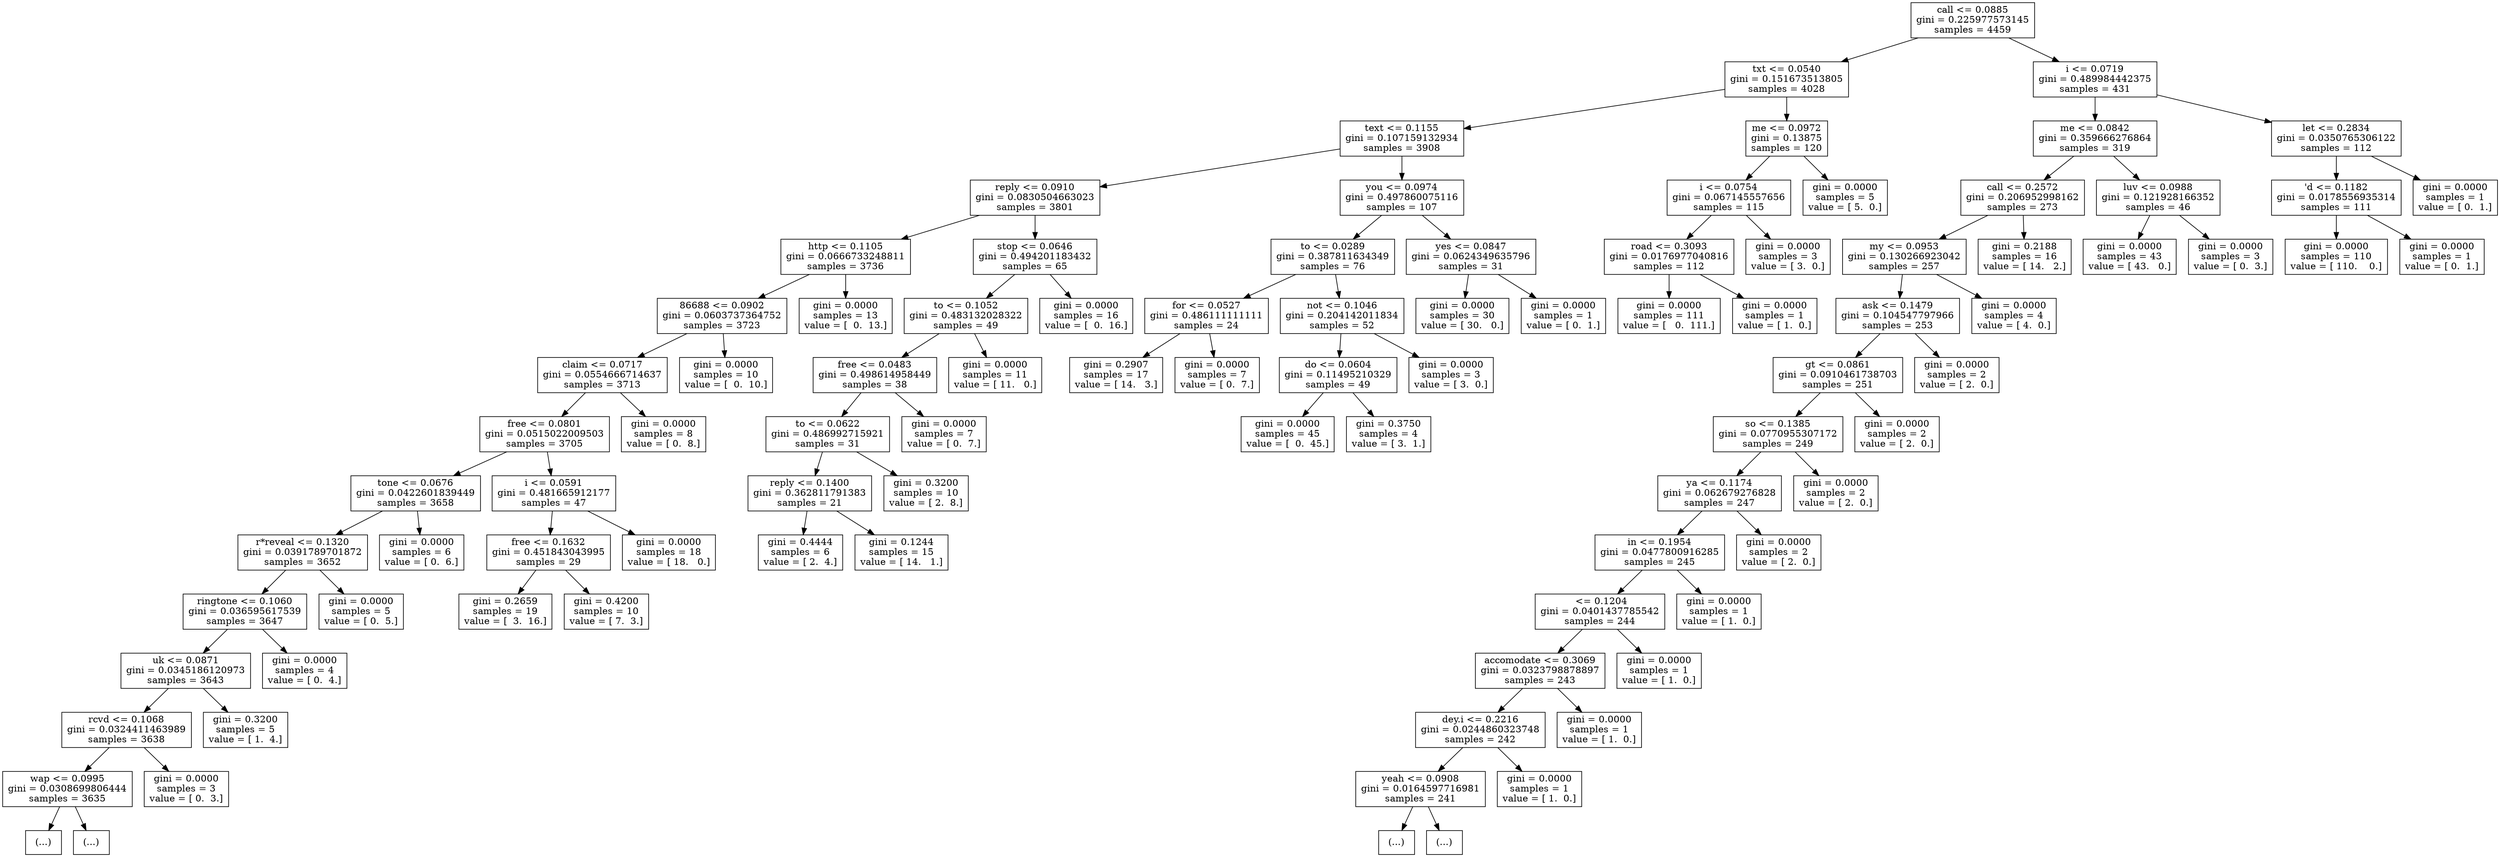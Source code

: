 digraph Tree {
0 [label="call <= 0.0885\ngini = 0.225977573145\nsamples = 4459", shape="box"] ;
1 [label="txt <= 0.0540\ngini = 0.151673513805\nsamples = 4028", shape="box"] ;
0 -> 1 ;
2 [label="text <= 0.1155\ngini = 0.107159132934\nsamples = 3908", shape="box"] ;
1 -> 2 ;
3 [label="reply <= 0.0910\ngini = 0.0830504663023\nsamples = 3801", shape="box"] ;
2 -> 3 ;
4 [label="http <= 0.1105\ngini = 0.0666733248811\nsamples = 3736", shape="box"] ;
3 -> 4 ;
5 [label="86688 <= 0.0902\ngini = 0.0603737364752\nsamples = 3723", shape="box"] ;
4 -> 5 ;
6 [label="claim <= 0.0717\ngini = 0.0554666714637\nsamples = 3713", shape="box"] ;
5 -> 6 ;
7 [label="free <= 0.0801\ngini = 0.0515022009503\nsamples = 3705", shape="box"] ;
6 -> 7 ;
8 [label="tone <= 0.0676\ngini = 0.0422601839449\nsamples = 3658", shape="box"] ;
7 -> 8 ;
9 [label="r*reveal <= 0.1320\ngini = 0.0391789701872\nsamples = 3652", shape="box"] ;
8 -> 9 ;
10 [label="ringtone <= 0.1060\ngini = 0.036595617539\nsamples = 3647", shape="box"] ;
9 -> 10 ;
11 [label="uk <= 0.0871\ngini = 0.0345186120973\nsamples = 3643", shape="box"] ;
10 -> 11 ;
12 [label="rcvd <= 0.1068\ngini = 0.0324411463989\nsamples = 3638", shape="box"] ;
11 -> 12 ;
13 [label="wap <= 0.0995\ngini = 0.0308699806444\nsamples = 3635", shape="box"] ;
12 -> 13 ;
14 [label="(...)", shape="box"] ;
13 -> 14 ;
103 [label="(...)", shape="box"] ;
13 -> 103 ;
104 [label="gini = 0.0000\nsamples = 3\nvalue = [ 0.  3.]", shape="box"] ;
12 -> 104 ;
105 [label="gini = 0.3200\nsamples = 5\nvalue = [ 1.  4.]", shape="box"] ;
11 -> 105 ;
106 [label="gini = 0.0000\nsamples = 4\nvalue = [ 0.  4.]", shape="box"] ;
10 -> 106 ;
107 [label="gini = 0.0000\nsamples = 5\nvalue = [ 0.  5.]", shape="box"] ;
9 -> 107 ;
108 [label="gini = 0.0000\nsamples = 6\nvalue = [ 0.  6.]", shape="box"] ;
8 -> 108 ;
109 [label="i <= 0.0591\ngini = 0.481665912177\nsamples = 47", shape="box"] ;
7 -> 109 ;
110 [label="free <= 0.1632\ngini = 0.451843043995\nsamples = 29", shape="box"] ;
109 -> 110 ;
111 [label="gini = 0.2659\nsamples = 19\nvalue = [  3.  16.]", shape="box"] ;
110 -> 111 ;
112 [label="gini = 0.4200\nsamples = 10\nvalue = [ 7.  3.]", shape="box"] ;
110 -> 112 ;
113 [label="gini = 0.0000\nsamples = 18\nvalue = [ 18.   0.]", shape="box"] ;
109 -> 113 ;
114 [label="gini = 0.0000\nsamples = 8\nvalue = [ 0.  8.]", shape="box"] ;
6 -> 114 ;
115 [label="gini = 0.0000\nsamples = 10\nvalue = [  0.  10.]", shape="box"] ;
5 -> 115 ;
116 [label="gini = 0.0000\nsamples = 13\nvalue = [  0.  13.]", shape="box"] ;
4 -> 116 ;
117 [label="stop <= 0.0646\ngini = 0.494201183432\nsamples = 65", shape="box"] ;
3 -> 117 ;
118 [label="to <= 0.1052\ngini = 0.483132028322\nsamples = 49", shape="box"] ;
117 -> 118 ;
119 [label="free <= 0.0483\ngini = 0.498614958449\nsamples = 38", shape="box"] ;
118 -> 119 ;
120 [label="to <= 0.0622\ngini = 0.486992715921\nsamples = 31", shape="box"] ;
119 -> 120 ;
121 [label="reply <= 0.1400\ngini = 0.362811791383\nsamples = 21", shape="box"] ;
120 -> 121 ;
122 [label="gini = 0.4444\nsamples = 6\nvalue = [ 2.  4.]", shape="box"] ;
121 -> 122 ;
123 [label="gini = 0.1244\nsamples = 15\nvalue = [ 14.   1.]", shape="box"] ;
121 -> 123 ;
124 [label="gini = 0.3200\nsamples = 10\nvalue = [ 2.  8.]", shape="box"] ;
120 -> 124 ;
125 [label="gini = 0.0000\nsamples = 7\nvalue = [ 0.  7.]", shape="box"] ;
119 -> 125 ;
126 [label="gini = 0.0000\nsamples = 11\nvalue = [ 11.   0.]", shape="box"] ;
118 -> 126 ;
127 [label="gini = 0.0000\nsamples = 16\nvalue = [  0.  16.]", shape="box"] ;
117 -> 127 ;
128 [label="you <= 0.0974\ngini = 0.497860075116\nsamples = 107", shape="box"] ;
2 -> 128 ;
129 [label="to <= 0.0289\ngini = 0.387811634349\nsamples = 76", shape="box"] ;
128 -> 129 ;
130 [label="for <= 0.0527\ngini = 0.486111111111\nsamples = 24", shape="box"] ;
129 -> 130 ;
131 [label="gini = 0.2907\nsamples = 17\nvalue = [ 14.   3.]", shape="box"] ;
130 -> 131 ;
132 [label="gini = 0.0000\nsamples = 7\nvalue = [ 0.  7.]", shape="box"] ;
130 -> 132 ;
133 [label="not <= 0.1046\ngini = 0.204142011834\nsamples = 52", shape="box"] ;
129 -> 133 ;
134 [label="do <= 0.0604\ngini = 0.11495210329\nsamples = 49", shape="box"] ;
133 -> 134 ;
135 [label="gini = 0.0000\nsamples = 45\nvalue = [  0.  45.]", shape="box"] ;
134 -> 135 ;
136 [label="gini = 0.3750\nsamples = 4\nvalue = [ 3.  1.]", shape="box"] ;
134 -> 136 ;
137 [label="gini = 0.0000\nsamples = 3\nvalue = [ 3.  0.]", shape="box"] ;
133 -> 137 ;
138 [label="yes <= 0.0847\ngini = 0.0624349635796\nsamples = 31", shape="box"] ;
128 -> 138 ;
139 [label="gini = 0.0000\nsamples = 30\nvalue = [ 30.   0.]", shape="box"] ;
138 -> 139 ;
140 [label="gini = 0.0000\nsamples = 1\nvalue = [ 0.  1.]", shape="box"] ;
138 -> 140 ;
141 [label="me <= 0.0972\ngini = 0.13875\nsamples = 120", shape="box"] ;
1 -> 141 ;
142 [label="i <= 0.0754\ngini = 0.067145557656\nsamples = 115", shape="box"] ;
141 -> 142 ;
143 [label="road <= 0.3093\ngini = 0.0176977040816\nsamples = 112", shape="box"] ;
142 -> 143 ;
144 [label="gini = 0.0000\nsamples = 111\nvalue = [   0.  111.]", shape="box"] ;
143 -> 144 ;
145 [label="gini = 0.0000\nsamples = 1\nvalue = [ 1.  0.]", shape="box"] ;
143 -> 145 ;
146 [label="gini = 0.0000\nsamples = 3\nvalue = [ 3.  0.]", shape="box"] ;
142 -> 146 ;
147 [label="gini = 0.0000\nsamples = 5\nvalue = [ 5.  0.]", shape="box"] ;
141 -> 147 ;
148 [label="i <= 0.0719\ngini = 0.489984442375\nsamples = 431", shape="box"] ;
0 -> 148 ;
149 [label="me <= 0.0842\ngini = 0.359666276864\nsamples = 319", shape="box"] ;
148 -> 149 ;
150 [label="call <= 0.2572\ngini = 0.206952998162\nsamples = 273", shape="box"] ;
149 -> 150 ;
151 [label="my <= 0.0953\ngini = 0.130266923042\nsamples = 257", shape="box"] ;
150 -> 151 ;
152 [label="ask <= 0.1479\ngini = 0.104547797966\nsamples = 253", shape="box"] ;
151 -> 152 ;
153 [label="gt <= 0.0861\ngini = 0.0910461738703\nsamples = 251", shape="box"] ;
152 -> 153 ;
154 [label="so <= 0.1385\ngini = 0.0770955307172\nsamples = 249", shape="box"] ;
153 -> 154 ;
155 [label="ya <= 0.1174\ngini = 0.062679276828\nsamples = 247", shape="box"] ;
154 -> 155 ;
156 [label="in <= 0.1954\ngini = 0.0477800916285\nsamples = 245", shape="box"] ;
155 -> 156 ;
157 [label=" <= 0.1204\ngini = 0.0401437785542\nsamples = 244", shape="box"] ;
156 -> 157 ;
158 [label="accomodate <= 0.3069\ngini = 0.0323798878897\nsamples = 243", shape="box"] ;
157 -> 158 ;
159 [label="dey.i <= 0.2216\ngini = 0.0244860323748\nsamples = 242", shape="box"] ;
158 -> 159 ;
160 [label="yeah <= 0.0908\ngini = 0.0164597716981\nsamples = 241", shape="box"] ;
159 -> 160 ;
161 [label="(...)", shape="box"] ;
160 -> 161 ;
164 [label="(...)", shape="box"] ;
160 -> 164 ;
165 [label="gini = 0.0000\nsamples = 1\nvalue = [ 1.  0.]", shape="box"] ;
159 -> 165 ;
166 [label="gini = 0.0000\nsamples = 1\nvalue = [ 1.  0.]", shape="box"] ;
158 -> 166 ;
167 [label="gini = 0.0000\nsamples = 1\nvalue = [ 1.  0.]", shape="box"] ;
157 -> 167 ;
168 [label="gini = 0.0000\nsamples = 1\nvalue = [ 1.  0.]", shape="box"] ;
156 -> 168 ;
169 [label="gini = 0.0000\nsamples = 2\nvalue = [ 2.  0.]", shape="box"] ;
155 -> 169 ;
170 [label="gini = 0.0000\nsamples = 2\nvalue = [ 2.  0.]", shape="box"] ;
154 -> 170 ;
171 [label="gini = 0.0000\nsamples = 2\nvalue = [ 2.  0.]", shape="box"] ;
153 -> 171 ;
172 [label="gini = 0.0000\nsamples = 2\nvalue = [ 2.  0.]", shape="box"] ;
152 -> 172 ;
173 [label="gini = 0.0000\nsamples = 4\nvalue = [ 4.  0.]", shape="box"] ;
151 -> 173 ;
174 [label="gini = 0.2188\nsamples = 16\nvalue = [ 14.   2.]", shape="box"] ;
150 -> 174 ;
175 [label="luv <= 0.0988\ngini = 0.121928166352\nsamples = 46", shape="box"] ;
149 -> 175 ;
176 [label="gini = 0.0000\nsamples = 43\nvalue = [ 43.   0.]", shape="box"] ;
175 -> 176 ;
177 [label="gini = 0.0000\nsamples = 3\nvalue = [ 0.  3.]", shape="box"] ;
175 -> 177 ;
178 [label="let <= 0.2834\ngini = 0.0350765306122\nsamples = 112", shape="box"] ;
148 -> 178 ;
179 [label="'d <= 0.1182\ngini = 0.0178556935314\nsamples = 111", shape="box"] ;
178 -> 179 ;
180 [label="gini = 0.0000\nsamples = 110\nvalue = [ 110.    0.]", shape="box"] ;
179 -> 180 ;
181 [label="gini = 0.0000\nsamples = 1\nvalue = [ 0.  1.]", shape="box"] ;
179 -> 181 ;
182 [label="gini = 0.0000\nsamples = 1\nvalue = [ 0.  1.]", shape="box"] ;
178 -> 182 ;
}